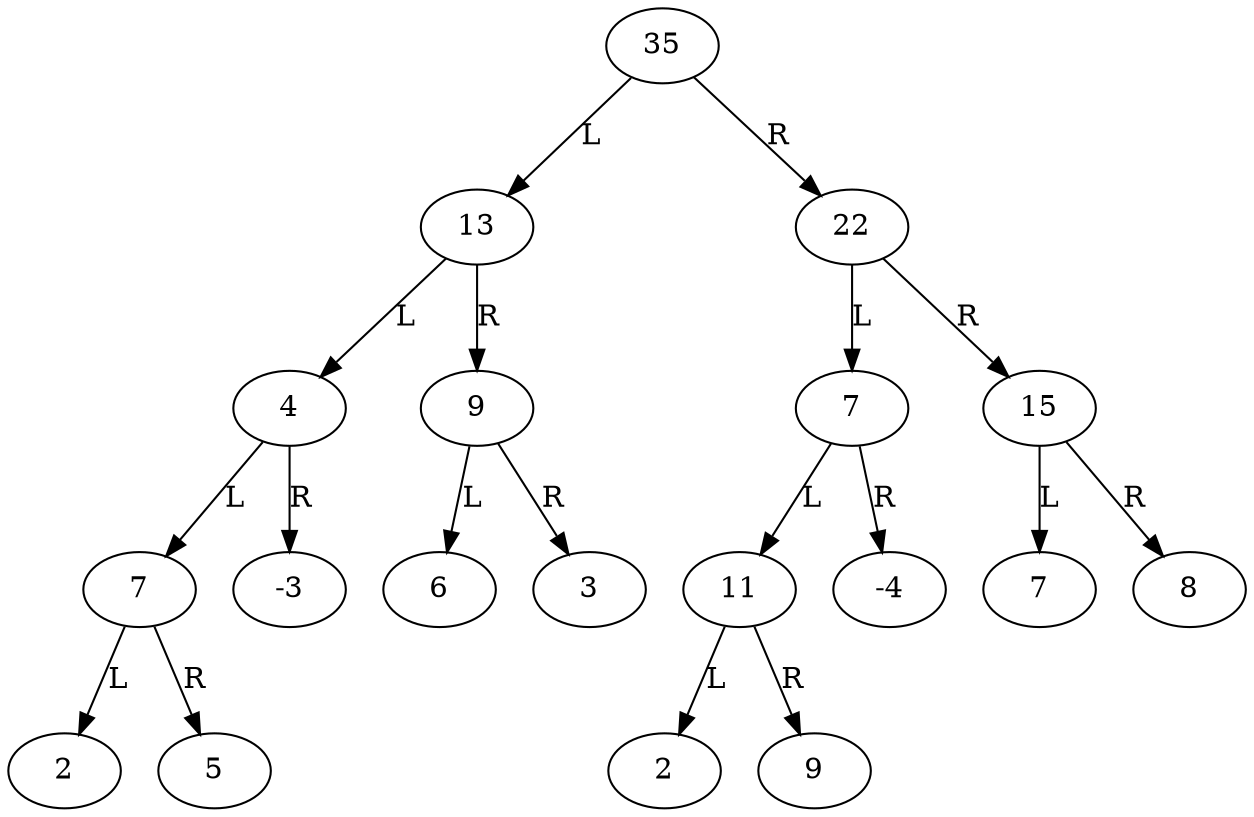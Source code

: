 digraph G {
n0x556a390aa0d0 [label="35"]
n0x556a390aa0d0 -> n0x556a390aa100 [label="L"]
n0x556a390aa100 [label="13"]
n0x556a390aa100 -> n0x556a390aa130 [label="L"]
n0x556a390aa130 [label="4"]
n0x556a390aa130 -> n0x556a390aa160 [label="L"]
n0x556a390aa160 [label="7"]
n0x556a390aa160 -> n0x556a390aa190 [label="L"]
n0x556a390aa190 [label="2"]
n0x556a390aa160 -> n0x556a390aa1c0 [label="R"]
n0x556a390aa1c0 [label="5"]
n0x556a390aa130 -> n0x556a390aa1f0 [label="R"]
n0x556a390aa1f0 [label="-3"]
n0x556a390aa100 -> n0x556a390aa220 [label="R"]
n0x556a390aa220 [label="9"]
n0x556a390aa220 -> n0x556a390aa250 [label="L"]
n0x556a390aa250 [label="6"]
n0x556a390aa220 -> n0x556a390aa280 [label="R"]
n0x556a390aa280 [label="3"]
n0x556a390aa0d0 -> n0x556a390aa2b0 [label="R"]
n0x556a390aa2b0 [label="22"]
n0x556a390aa2b0 -> n0x556a390aa2e0 [label="L"]
n0x556a390aa2e0 [label="7"]
n0x556a390aa2e0 -> n0x556a390aa310 [label="L"]
n0x556a390aa310 [label="11"]
n0x556a390aa310 -> n0x556a390aa340 [label="L"]
n0x556a390aa340 [label="2"]
n0x556a390aa310 -> n0x556a390aa370 [label="R"]
n0x556a390aa370 [label="9"]
n0x556a390aa2e0 -> n0x556a390aa3a0 [label="R"]
n0x556a390aa3a0 [label="-4"]
n0x556a390aa2b0 -> n0x556a390aa3d0 [label="R"]
n0x556a390aa3d0 [label="15"]
n0x556a390aa3d0 -> n0x556a390aa400 [label="L"]
n0x556a390aa400 [label="7"]
n0x556a390aa3d0 -> n0x556a390aa430 [label="R"]
n0x556a390aa430 [label="8"]
}
